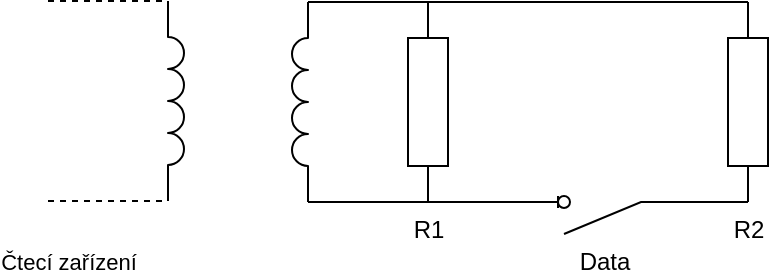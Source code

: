 <mxfile version="10.6.5" type="device"><diagram id="1ZlWPWVLBQJ8yc2iO0k0" name="Page-1"><mxGraphModel dx="415" dy="496" grid="1" gridSize="10" guides="1" tooltips="1" connect="1" arrows="1" fold="1" page="1" pageScale="1" pageWidth="850" pageHeight="1100" math="0" shadow="0"><root><mxCell id="0"/><mxCell id="1" parent="0"/><mxCell id="Hg4PfC4YxyybgDjXQl21-7" style="edgeStyle=orthogonalEdgeStyle;rounded=0;orthogonalLoop=1;jettySize=auto;html=1;exitX=0;exitY=0.5;exitDx=0;exitDy=0;exitPerimeter=0;entryX=0;entryY=0.845;entryDx=0;entryDy=0;entryPerimeter=0;endArrow=none;endFill=0;" edge="1" parent="1" source="Hg4PfC4YxyybgDjXQl21-1" target="Hg4PfC4YxyybgDjXQl21-6"><mxGeometry relative="1" as="geometry"><Array as="points"><mxPoint x="410" y="306"/><mxPoint x="410" y="306"/></Array></mxGeometry></mxCell><mxCell id="Hg4PfC4YxyybgDjXQl21-1" value="R2" style="pointerEvents=1;verticalLabelPosition=bottom;shadow=0;dashed=0;align=center;fillColor=#ffffff;html=1;verticalAlign=top;strokeWidth=1;shape=mxgraph.electrical.resistors.resistor_1;direction=north;" vertex="1" parent="1"><mxGeometry x="420" y="206" width="20" height="100" as="geometry"/></mxCell><mxCell id="Hg4PfC4YxyybgDjXQl21-2" value="R1" style="pointerEvents=1;verticalLabelPosition=bottom;shadow=0;dashed=0;align=center;fillColor=#ffffff;html=1;verticalAlign=top;strokeWidth=1;shape=mxgraph.electrical.resistors.resistor_1;direction=south;" vertex="1" parent="1"><mxGeometry x="260" y="206" width="20" height="100" as="geometry"/></mxCell><mxCell id="Hg4PfC4YxyybgDjXQl21-4" style="edgeStyle=orthogonalEdgeStyle;rounded=0;orthogonalLoop=1;jettySize=auto;html=1;exitX=1;exitY=1;exitDx=0;exitDy=0;exitPerimeter=0;entryX=1;entryY=0.5;entryDx=0;entryDy=0;entryPerimeter=0;endArrow=none;endFill=0;" edge="1" parent="1" source="Hg4PfC4YxyybgDjXQl21-3" target="Hg4PfC4YxyybgDjXQl21-1"><mxGeometry relative="1" as="geometry"><Array as="points"><mxPoint x="270" y="206"/><mxPoint x="270" y="206"/></Array></mxGeometry></mxCell><mxCell id="Hg4PfC4YxyybgDjXQl21-3" value="" style="pointerEvents=1;verticalLabelPosition=bottom;shadow=0;dashed=0;align=center;fillColor=#ffffff;html=1;verticalAlign=top;strokeWidth=1;shape=mxgraph.electrical.inductors.inductor_3;direction=north;" vertex="1" parent="1"><mxGeometry x="202" y="206" width="8" height="100" as="geometry"/></mxCell><mxCell id="Hg4PfC4YxyybgDjXQl21-8" style="edgeStyle=orthogonalEdgeStyle;rounded=0;orthogonalLoop=1;jettySize=auto;html=1;exitX=1;exitY=0.845;exitDx=0;exitDy=0;exitPerimeter=0;endArrow=none;endFill=0;" edge="1" parent="1" source="Hg4PfC4YxyybgDjXQl21-6"><mxGeometry relative="1" as="geometry"><mxPoint x="210" y="306" as="targetPoint"/><Array as="points"><mxPoint x="320" y="306"/></Array></mxGeometry></mxCell><mxCell id="Hg4PfC4YxyybgDjXQl21-6" value="Data" style="pointerEvents=1;verticalLabelPosition=bottom;shadow=0;dashed=0;align=center;fillColor=#ffffff;html=1;verticalAlign=top;strokeWidth=1;shape=mxgraph.electrical.electro-mechanical.switch_disconnector;direction=west;" vertex="1" parent="1"><mxGeometry x="320" y="303" width="75" height="19" as="geometry"/></mxCell><mxCell id="Hg4PfC4YxyybgDjXQl21-9" value="" style="pointerEvents=1;verticalLabelPosition=bottom;shadow=0;dashed=0;align=center;fillColor=#ffffff;html=1;verticalAlign=top;strokeWidth=1;shape=mxgraph.electrical.inductors.inductor_3;direction=south;" vertex="1" parent="1"><mxGeometry x="140" y="205.5" width="8" height="100" as="geometry"/></mxCell><mxCell id="Hg4PfC4YxyybgDjXQl21-10" value="" style="endArrow=none;dashed=1;html=1;entryX=0;entryY=1;entryDx=0;entryDy=0;entryPerimeter=0;" edge="1" parent="1" target="Hg4PfC4YxyybgDjXQl21-9"><mxGeometry width="50" height="50" relative="1" as="geometry"><mxPoint x="80" y="205.5" as="sourcePoint"/><mxPoint x="190" y="355.5" as="targetPoint"/></mxGeometry></mxCell><mxCell id="Hg4PfC4YxyybgDjXQl21-11" value="Čtecí zařízení" style="endArrow=none;dashed=1;html=1;entryX=1;entryY=1;entryDx=0;entryDy=0;entryPerimeter=0;" edge="1" parent="1" target="Hg4PfC4YxyybgDjXQl21-9"><mxGeometry x="-0.667" y="-30" width="50" height="50" relative="1" as="geometry"><mxPoint x="80" y="305.5" as="sourcePoint"/><mxPoint x="140" y="355.5" as="targetPoint"/><mxPoint as="offset"/></mxGeometry></mxCell></root></mxGraphModel></diagram></mxfile>
